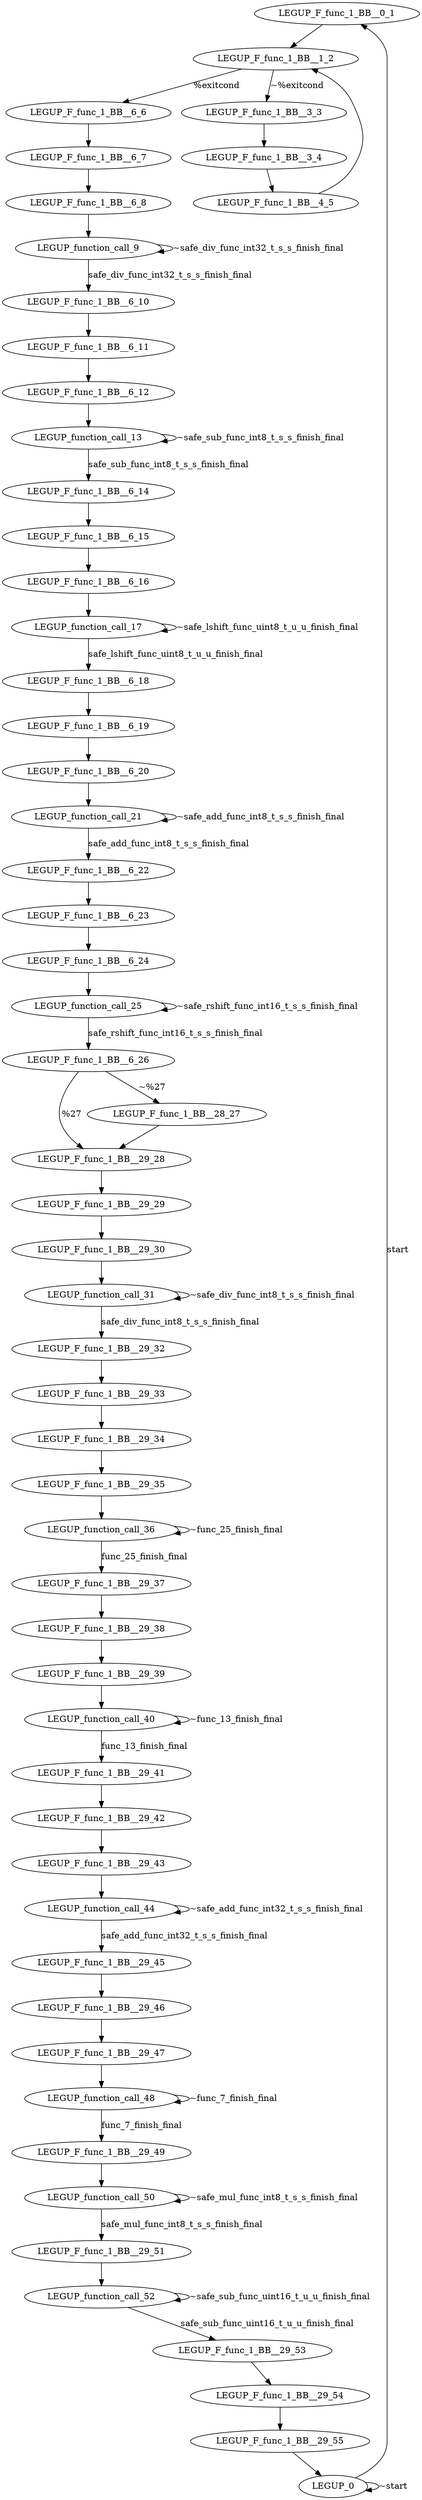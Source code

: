 digraph {
Node0x2bed8a0[label="LEGUP_F_func_1_BB__0_1"];
Node0x2bed700[label="LEGUP_0"];
Node0x2bed700 -> Node0x2bed8a0[label="start"];
Node0x2bed700 -> Node0x2bed700[label="~start"];
Node0x2beda20[label="LEGUP_F_func_1_BB__1_2"];
Node0x2bed8a0 -> Node0x2beda20;
Node0x2bedea0[label="LEGUP_F_func_1_BB__6_6"];
Node0x2beda20 -> Node0x2bedea0[label="%exitcond"];
Node0x2bedba0[label="LEGUP_F_func_1_BB__3_3"];
Node0x2beda20 -> Node0x2bedba0[label="~%exitcond"];
Node0x2beeec0[label="LEGUP_F_func_1_BB__3_4"];
Node0x2bedba0 -> Node0x2beeec0;
Node0x2bedd20[label="LEGUP_F_func_1_BB__4_5"];
Node0x2beeec0 -> Node0x2bedd20;
Node0x2bedd20 -> Node0x2beda20;
Node0x2bef070[label="LEGUP_F_func_1_BB__6_7"];
Node0x2bedea0 -> Node0x2bef070;
Node0x2bef140[label="LEGUP_F_func_1_BB__6_8"];
Node0x2bef070 -> Node0x2bef140;
Node0x2f9d720[label="LEGUP_function_call_9"];
Node0x2bef140 -> Node0x2f9d720;
Node0x2bef210[label="LEGUP_F_func_1_BB__6_10"];
Node0x2f9d720 -> Node0x2bef210[label="safe_div_func_int32_t_s_s_finish_final"];
Node0x2f9d720 -> Node0x2f9d720[label="~safe_div_func_int32_t_s_s_finish_final"];
Node0x2bef2e0[label="LEGUP_F_func_1_BB__6_11"];
Node0x2bef210 -> Node0x2bef2e0;
Node0x2bef3b0[label="LEGUP_F_func_1_BB__6_12"];
Node0x2bef2e0 -> Node0x2bef3b0;
Node0x2fa4b20[label="LEGUP_function_call_13"];
Node0x2bef3b0 -> Node0x2fa4b20;
Node0x2bef4b0[label="LEGUP_F_func_1_BB__6_14"];
Node0x2fa4b20 -> Node0x2bef4b0[label="safe_sub_func_int8_t_s_s_finish_final"];
Node0x2fa4b20 -> Node0x2fa4b20[label="~safe_sub_func_int8_t_s_s_finish_final"];
Node0x2bef5b0[label="LEGUP_F_func_1_BB__6_15"];
Node0x2bef4b0 -> Node0x2bef5b0;
Node0x2bb52c0[label="LEGUP_F_func_1_BB__6_16"];
Node0x2bef5b0 -> Node0x2bb52c0;
Node0x2fabe40[label="LEGUP_function_call_17"];
Node0x2bb52c0 -> Node0x2fabe40;
Node0x2bb5400[label="LEGUP_F_func_1_BB__6_18"];
Node0x2fabe40 -> Node0x2bb5400[label="safe_lshift_func_uint8_t_u_u_finish_final"];
Node0x2fabe40 -> Node0x2fabe40[label="~safe_lshift_func_uint8_t_u_u_finish_final"];
Node0x2bb5540[label="LEGUP_F_func_1_BB__6_19"];
Node0x2bb5400 -> Node0x2bb5540;
Node0x2bb5680[label="LEGUP_F_func_1_BB__6_20"];
Node0x2bb5540 -> Node0x2bb5680;
Node0x2fb3120[label="LEGUP_function_call_21"];
Node0x2bb5680 -> Node0x2fb3120;
Node0x2bb57c0[label="LEGUP_F_func_1_BB__6_22"];
Node0x2fb3120 -> Node0x2bb57c0[label="safe_add_func_int8_t_s_s_finish_final"];
Node0x2fb3120 -> Node0x2fb3120[label="~safe_add_func_int8_t_s_s_finish_final"];
Node0x2bb5900[label="LEGUP_F_func_1_BB__6_23"];
Node0x2bb57c0 -> Node0x2bb5900;
Node0x2bb5a40[label="LEGUP_F_func_1_BB__6_24"];
Node0x2bb5900 -> Node0x2bb5a40;
Node0x2fb9b80[label="LEGUP_function_call_25"];
Node0x2bb5a40 -> Node0x2fb9b80;
Node0x2bb5b80[label="LEGUP_F_func_1_BB__6_26"];
Node0x2fb9b80 -> Node0x2bb5b80[label="safe_rshift_func_int16_t_s_s_finish_final"];
Node0x2fb9b80 -> Node0x2fb9b80[label="~safe_rshift_func_int16_t_s_s_finish_final"];
Node0x2bee1a0[label="LEGUP_F_func_1_BB__29_28"];
Node0x2bb5b80 -> Node0x2bee1a0[label="%27"];
Node0x2bee020[label="LEGUP_F_func_1_BB__28_27"];
Node0x2bb5b80 -> Node0x2bee020[label="~%27"];
Node0x2bee020 -> Node0x2bee1a0;
Node0x2bb62a0[label="LEGUP_F_func_1_BB__29_29"];
Node0x2bee1a0 -> Node0x2bb62a0;
Node0x2bb6370[label="LEGUP_F_func_1_BB__29_30"];
Node0x2bb62a0 -> Node0x2bb6370;
Node0x2fc16a0[label="LEGUP_function_call_31"];
Node0x2bb6370 -> Node0x2fc16a0;
Node0x2bb6440[label="LEGUP_F_func_1_BB__29_32"];
Node0x2fc16a0 -> Node0x2bb6440[label="safe_div_func_int8_t_s_s_finish_final"];
Node0x2fc16a0 -> Node0x2fc16a0[label="~safe_div_func_int8_t_s_s_finish_final"];
Node0x2bb6510[label="LEGUP_F_func_1_BB__29_33"];
Node0x2bb6440 -> Node0x2bb6510;
Node0x2bb65e0[label="LEGUP_F_func_1_BB__29_34"];
Node0x2bb6510 -> Node0x2bb65e0;
Node0x2bb66b0[label="LEGUP_F_func_1_BB__29_35"];
Node0x2bb65e0 -> Node0x2bb66b0;
Node0x2fc7ee0[label="LEGUP_function_call_36"];
Node0x2bb66b0 -> Node0x2fc7ee0;
Node0x2bb67b0[label="LEGUP_F_func_1_BB__29_37"];
Node0x2fc7ee0 -> Node0x2bb67b0[label="func_25_finish_final"];
Node0x2fc7ee0 -> Node0x2fc7ee0[label="~func_25_finish_final"];
Node0x2bb68b0[label="LEGUP_F_func_1_BB__29_38"];
Node0x2bb67b0 -> Node0x2bb68b0;
Node0x2bb69b0[label="LEGUP_F_func_1_BB__29_39"];
Node0x2bb68b0 -> Node0x2bb69b0;
Node0x2fce930[label="LEGUP_function_call_40"];
Node0x2bb69b0 -> Node0x2fce930;
Node0x2bb6ab0[label="LEGUP_F_func_1_BB__29_41"];
Node0x2fce930 -> Node0x2bb6ab0[label="func_13_finish_final"];
Node0x2fce930 -> Node0x2fce930[label="~func_13_finish_final"];
Node0x2bb6bb0[label="LEGUP_F_func_1_BB__29_42"];
Node0x2bb6ab0 -> Node0x2bb6bb0;
Node0x2bb6cb0[label="LEGUP_F_func_1_BB__29_43"];
Node0x2bb6bb0 -> Node0x2bb6cb0;
Node0x2fd5c70[label="LEGUP_function_call_44"];
Node0x2bb6cb0 -> Node0x2fd5c70;
Node0x2bb6db0[label="LEGUP_F_func_1_BB__29_45"];
Node0x2fd5c70 -> Node0x2bb6db0[label="safe_add_func_int32_t_s_s_finish_final"];
Node0x2fd5c70 -> Node0x2fd5c70[label="~safe_add_func_int32_t_s_s_finish_final"];
Node0x2bb6eb0[label="LEGUP_F_func_1_BB__29_46"];
Node0x2bb6db0 -> Node0x2bb6eb0;
Node0x2bb6fb0[label="LEGUP_F_func_1_BB__29_47"];
Node0x2bb6eb0 -> Node0x2bb6fb0;
Node0x2fddad0[label="LEGUP_function_call_48"];
Node0x2bb6fb0 -> Node0x2fddad0;
Node0x2bb70b0[label="LEGUP_F_func_1_BB__29_49"];
Node0x2fddad0 -> Node0x2bb70b0[label="func_7_finish_final"];
Node0x2fddad0 -> Node0x2fddad0[label="~func_7_finish_final"];
Node0x2fe45f0[label="LEGUP_function_call_50"];
Node0x2bb70b0 -> Node0x2fe45f0;
Node0x2bb71b0[label="LEGUP_F_func_1_BB__29_51"];
Node0x2fe45f0 -> Node0x2bb71b0[label="safe_mul_func_int8_t_s_s_finish_final"];
Node0x2fe45f0 -> Node0x2fe45f0[label="~safe_mul_func_int8_t_s_s_finish_final"];
Node0x2feb030[label="LEGUP_function_call_52"];
Node0x2bb71b0 -> Node0x2feb030;
Node0x2bb72b0[label="LEGUP_F_func_1_BB__29_53"];
Node0x2feb030 -> Node0x2bb72b0[label="safe_sub_func_uint16_t_u_u_finish_final"];
Node0x2feb030 -> Node0x2feb030[label="~safe_sub_func_uint16_t_u_u_finish_final"];
Node0x2bb73b0[label="LEGUP_F_func_1_BB__29_54"];
Node0x2bb72b0 -> Node0x2bb73b0;
Node0x2bb77f0[label="LEGUP_F_func_1_BB__29_55"];
Node0x2bb73b0 -> Node0x2bb77f0;
Node0x2bb77f0 -> Node0x2bed700;
}

